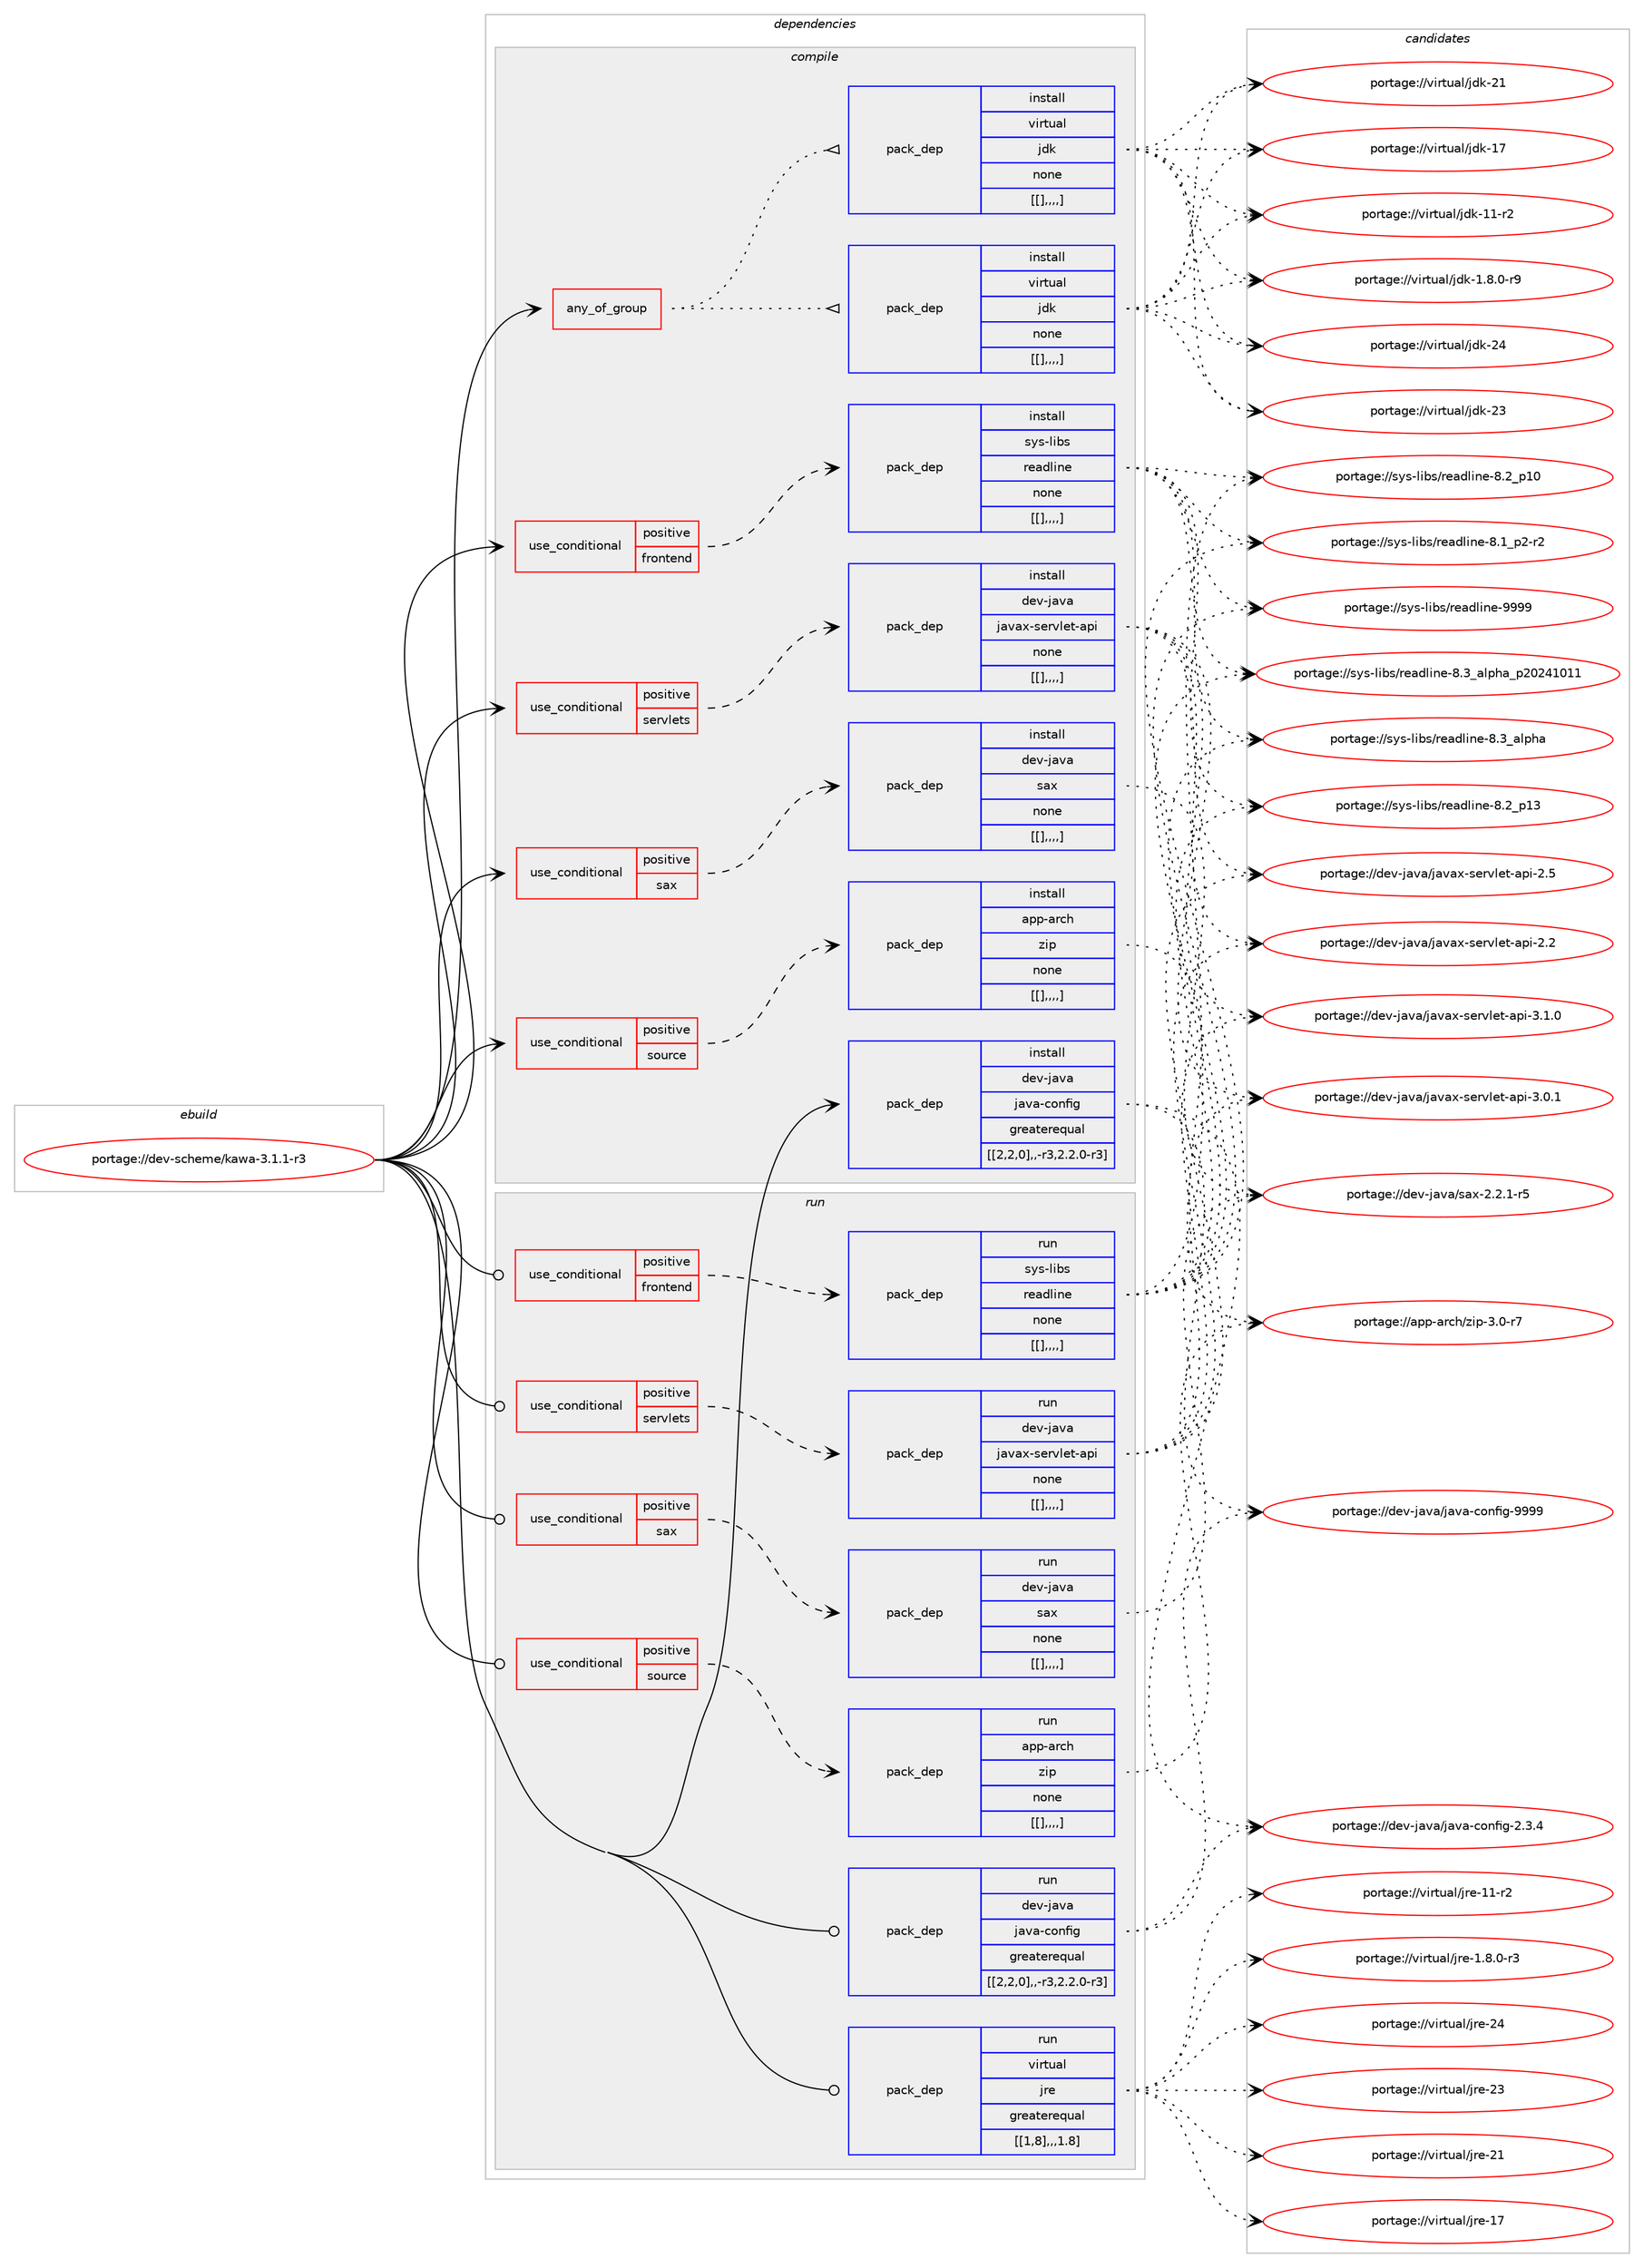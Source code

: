 digraph prolog {

# *************
# Graph options
# *************

newrank=true;
concentrate=true;
compound=true;
graph [rankdir=LR,fontname=Helvetica,fontsize=10,ranksep=1.5];#, ranksep=2.5, nodesep=0.2];
edge  [arrowhead=vee];
node  [fontname=Helvetica,fontsize=10];

# **********
# The ebuild
# **********

subgraph cluster_leftcol {
color=gray;
label=<<i>ebuild</i>>;
id [label="portage://dev-scheme/kawa-3.1.1-r3", color=red, width=4, href="../dev-scheme/kawa-3.1.1-r3.svg"];
}

# ****************
# The dependencies
# ****************

subgraph cluster_midcol {
color=gray;
label=<<i>dependencies</i>>;
subgraph cluster_compile {
fillcolor="#eeeeee";
style=filled;
label=<<i>compile</i>>;
subgraph any1342 {
dependency221006 [label=<<TABLE BORDER="0" CELLBORDER="1" CELLSPACING="0" CELLPADDING="4"><TR><TD CELLPADDING="10">any_of_group</TD></TR></TABLE>>, shape=none, color=red];subgraph pack155723 {
dependency221043 [label=<<TABLE BORDER="0" CELLBORDER="1" CELLSPACING="0" CELLPADDING="4" WIDTH="220"><TR><TD ROWSPAN="6" CELLPADDING="30">pack_dep</TD></TR><TR><TD WIDTH="110">install</TD></TR><TR><TD>virtual</TD></TR><TR><TD>jdk</TD></TR><TR><TD>none</TD></TR><TR><TD>[[],,,,]</TD></TR></TABLE>>, shape=none, color=blue];
}
dependency221006:e -> dependency221043:w [weight=20,style="dotted",arrowhead="oinv"];
subgraph pack155758 {
dependency221060 [label=<<TABLE BORDER="0" CELLBORDER="1" CELLSPACING="0" CELLPADDING="4" WIDTH="220"><TR><TD ROWSPAN="6" CELLPADDING="30">pack_dep</TD></TR><TR><TD WIDTH="110">install</TD></TR><TR><TD>virtual</TD></TR><TR><TD>jdk</TD></TR><TR><TD>none</TD></TR><TR><TD>[[],,,,]</TD></TR></TABLE>>, shape=none, color=blue];
}
dependency221006:e -> dependency221060:w [weight=20,style="dotted",arrowhead="oinv"];
}
id:e -> dependency221006:w [weight=20,style="solid",arrowhead="vee"];
subgraph cond63814 {
dependency221097 [label=<<TABLE BORDER="0" CELLBORDER="1" CELLSPACING="0" CELLPADDING="4"><TR><TD ROWSPAN="3" CELLPADDING="10">use_conditional</TD></TR><TR><TD>positive</TD></TR><TR><TD>frontend</TD></TR></TABLE>>, shape=none, color=red];
subgraph pack155789 {
dependency221105 [label=<<TABLE BORDER="0" CELLBORDER="1" CELLSPACING="0" CELLPADDING="4" WIDTH="220"><TR><TD ROWSPAN="6" CELLPADDING="30">pack_dep</TD></TR><TR><TD WIDTH="110">install</TD></TR><TR><TD>sys-libs</TD></TR><TR><TD>readline</TD></TR><TR><TD>none</TD></TR><TR><TD>[[],,,,]</TD></TR></TABLE>>, shape=none, color=blue];
}
dependency221097:e -> dependency221105:w [weight=20,style="dashed",arrowhead="vee"];
}
id:e -> dependency221097:w [weight=20,style="solid",arrowhead="vee"];
subgraph cond63817 {
dependency221110 [label=<<TABLE BORDER="0" CELLBORDER="1" CELLSPACING="0" CELLPADDING="4"><TR><TD ROWSPAN="3" CELLPADDING="10">use_conditional</TD></TR><TR><TD>positive</TD></TR><TR><TD>sax</TD></TR></TABLE>>, shape=none, color=red];
subgraph pack155800 {
dependency221123 [label=<<TABLE BORDER="0" CELLBORDER="1" CELLSPACING="0" CELLPADDING="4" WIDTH="220"><TR><TD ROWSPAN="6" CELLPADDING="30">pack_dep</TD></TR><TR><TD WIDTH="110">install</TD></TR><TR><TD>dev-java</TD></TR><TR><TD>sax</TD></TR><TR><TD>none</TD></TR><TR><TD>[[],,,,]</TD></TR></TABLE>>, shape=none, color=blue];
}
dependency221110:e -> dependency221123:w [weight=20,style="dashed",arrowhead="vee"];
}
id:e -> dependency221110:w [weight=20,style="solid",arrowhead="vee"];
subgraph cond63823 {
dependency221133 [label=<<TABLE BORDER="0" CELLBORDER="1" CELLSPACING="0" CELLPADDING="4"><TR><TD ROWSPAN="3" CELLPADDING="10">use_conditional</TD></TR><TR><TD>positive</TD></TR><TR><TD>servlets</TD></TR></TABLE>>, shape=none, color=red];
subgraph pack155808 {
dependency221137 [label=<<TABLE BORDER="0" CELLBORDER="1" CELLSPACING="0" CELLPADDING="4" WIDTH="220"><TR><TD ROWSPAN="6" CELLPADDING="30">pack_dep</TD></TR><TR><TD WIDTH="110">install</TD></TR><TR><TD>dev-java</TD></TR><TR><TD>javax-servlet-api</TD></TR><TR><TD>none</TD></TR><TR><TD>[[],,,,]</TD></TR></TABLE>>, shape=none, color=blue];
}
dependency221133:e -> dependency221137:w [weight=20,style="dashed",arrowhead="vee"];
}
id:e -> dependency221133:w [weight=20,style="solid",arrowhead="vee"];
subgraph cond63830 {
dependency221150 [label=<<TABLE BORDER="0" CELLBORDER="1" CELLSPACING="0" CELLPADDING="4"><TR><TD ROWSPAN="3" CELLPADDING="10">use_conditional</TD></TR><TR><TD>positive</TD></TR><TR><TD>source</TD></TR></TABLE>>, shape=none, color=red];
subgraph pack155818 {
dependency221151 [label=<<TABLE BORDER="0" CELLBORDER="1" CELLSPACING="0" CELLPADDING="4" WIDTH="220"><TR><TD ROWSPAN="6" CELLPADDING="30">pack_dep</TD></TR><TR><TD WIDTH="110">install</TD></TR><TR><TD>app-arch</TD></TR><TR><TD>zip</TD></TR><TR><TD>none</TD></TR><TR><TD>[[],,,,]</TD></TR></TABLE>>, shape=none, color=blue];
}
dependency221150:e -> dependency221151:w [weight=20,style="dashed",arrowhead="vee"];
}
id:e -> dependency221150:w [weight=20,style="solid",arrowhead="vee"];
subgraph pack155822 {
dependency221156 [label=<<TABLE BORDER="0" CELLBORDER="1" CELLSPACING="0" CELLPADDING="4" WIDTH="220"><TR><TD ROWSPAN="6" CELLPADDING="30">pack_dep</TD></TR><TR><TD WIDTH="110">install</TD></TR><TR><TD>dev-java</TD></TR><TR><TD>java-config</TD></TR><TR><TD>greaterequal</TD></TR><TR><TD>[[2,2,0],,-r3,2.2.0-r3]</TD></TR></TABLE>>, shape=none, color=blue];
}
id:e -> dependency221156:w [weight=20,style="solid",arrowhead="vee"];
}
subgraph cluster_compileandrun {
fillcolor="#eeeeee";
style=filled;
label=<<i>compile and run</i>>;
}
subgraph cluster_run {
fillcolor="#eeeeee";
style=filled;
label=<<i>run</i>>;
subgraph cond63832 {
dependency221159 [label=<<TABLE BORDER="0" CELLBORDER="1" CELLSPACING="0" CELLPADDING="4"><TR><TD ROWSPAN="3" CELLPADDING="10">use_conditional</TD></TR><TR><TD>positive</TD></TR><TR><TD>frontend</TD></TR></TABLE>>, shape=none, color=red];
subgraph pack155825 {
dependency221162 [label=<<TABLE BORDER="0" CELLBORDER="1" CELLSPACING="0" CELLPADDING="4" WIDTH="220"><TR><TD ROWSPAN="6" CELLPADDING="30">pack_dep</TD></TR><TR><TD WIDTH="110">run</TD></TR><TR><TD>sys-libs</TD></TR><TR><TD>readline</TD></TR><TR><TD>none</TD></TR><TR><TD>[[],,,,]</TD></TR></TABLE>>, shape=none, color=blue];
}
dependency221159:e -> dependency221162:w [weight=20,style="dashed",arrowhead="vee"];
}
id:e -> dependency221159:w [weight=20,style="solid",arrowhead="odot"];
subgraph cond63835 {
dependency221165 [label=<<TABLE BORDER="0" CELLBORDER="1" CELLSPACING="0" CELLPADDING="4"><TR><TD ROWSPAN="3" CELLPADDING="10">use_conditional</TD></TR><TR><TD>positive</TD></TR><TR><TD>sax</TD></TR></TABLE>>, shape=none, color=red];
subgraph pack155828 {
dependency221167 [label=<<TABLE BORDER="0" CELLBORDER="1" CELLSPACING="0" CELLPADDING="4" WIDTH="220"><TR><TD ROWSPAN="6" CELLPADDING="30">pack_dep</TD></TR><TR><TD WIDTH="110">run</TD></TR><TR><TD>dev-java</TD></TR><TR><TD>sax</TD></TR><TR><TD>none</TD></TR><TR><TD>[[],,,,]</TD></TR></TABLE>>, shape=none, color=blue];
}
dependency221165:e -> dependency221167:w [weight=20,style="dashed",arrowhead="vee"];
}
id:e -> dependency221165:w [weight=20,style="solid",arrowhead="odot"];
subgraph cond63837 {
dependency221170 [label=<<TABLE BORDER="0" CELLBORDER="1" CELLSPACING="0" CELLPADDING="4"><TR><TD ROWSPAN="3" CELLPADDING="10">use_conditional</TD></TR><TR><TD>positive</TD></TR><TR><TD>servlets</TD></TR></TABLE>>, shape=none, color=red];
subgraph pack155831 {
dependency221172 [label=<<TABLE BORDER="0" CELLBORDER="1" CELLSPACING="0" CELLPADDING="4" WIDTH="220"><TR><TD ROWSPAN="6" CELLPADDING="30">pack_dep</TD></TR><TR><TD WIDTH="110">run</TD></TR><TR><TD>dev-java</TD></TR><TR><TD>javax-servlet-api</TD></TR><TR><TD>none</TD></TR><TR><TD>[[],,,,]</TD></TR></TABLE>>, shape=none, color=blue];
}
dependency221170:e -> dependency221172:w [weight=20,style="dashed",arrowhead="vee"];
}
id:e -> dependency221170:w [weight=20,style="solid",arrowhead="odot"];
subgraph cond63839 {
dependency221174 [label=<<TABLE BORDER="0" CELLBORDER="1" CELLSPACING="0" CELLPADDING="4"><TR><TD ROWSPAN="3" CELLPADDING="10">use_conditional</TD></TR><TR><TD>positive</TD></TR><TR><TD>source</TD></TR></TABLE>>, shape=none, color=red];
subgraph pack155833 {
dependency221176 [label=<<TABLE BORDER="0" CELLBORDER="1" CELLSPACING="0" CELLPADDING="4" WIDTH="220"><TR><TD ROWSPAN="6" CELLPADDING="30">pack_dep</TD></TR><TR><TD WIDTH="110">run</TD></TR><TR><TD>app-arch</TD></TR><TR><TD>zip</TD></TR><TR><TD>none</TD></TR><TR><TD>[[],,,,]</TD></TR></TABLE>>, shape=none, color=blue];
}
dependency221174:e -> dependency221176:w [weight=20,style="dashed",arrowhead="vee"];
}
id:e -> dependency221174:w [weight=20,style="solid",arrowhead="odot"];
subgraph pack155850 {
dependency221198 [label=<<TABLE BORDER="0" CELLBORDER="1" CELLSPACING="0" CELLPADDING="4" WIDTH="220"><TR><TD ROWSPAN="6" CELLPADDING="30">pack_dep</TD></TR><TR><TD WIDTH="110">run</TD></TR><TR><TD>dev-java</TD></TR><TR><TD>java-config</TD></TR><TR><TD>greaterequal</TD></TR><TR><TD>[[2,2,0],,-r3,2.2.0-r3]</TD></TR></TABLE>>, shape=none, color=blue];
}
id:e -> dependency221198:w [weight=20,style="solid",arrowhead="odot"];
subgraph pack155852 {
dependency221200 [label=<<TABLE BORDER="0" CELLBORDER="1" CELLSPACING="0" CELLPADDING="4" WIDTH="220"><TR><TD ROWSPAN="6" CELLPADDING="30">pack_dep</TD></TR><TR><TD WIDTH="110">run</TD></TR><TR><TD>virtual</TD></TR><TR><TD>jre</TD></TR><TR><TD>greaterequal</TD></TR><TR><TD>[[1,8],,,1.8]</TD></TR></TABLE>>, shape=none, color=blue];
}
id:e -> dependency221200:w [weight=20,style="solid",arrowhead="odot"];
}
}

# **************
# The candidates
# **************

subgraph cluster_choices {
rank=same;
color=gray;
label=<<i>candidates</i>>;

subgraph choice155719 {
color=black;
nodesep=1;
choice1181051141161179710847106100107455052 [label="portage://virtual/jdk-24", color=red, width=4,href="../virtual/jdk-24.svg"];
choice1181051141161179710847106100107455051 [label="portage://virtual/jdk-23", color=red, width=4,href="../virtual/jdk-23.svg"];
choice1181051141161179710847106100107455049 [label="portage://virtual/jdk-21", color=red, width=4,href="../virtual/jdk-21.svg"];
choice1181051141161179710847106100107454955 [label="portage://virtual/jdk-17", color=red, width=4,href="../virtual/jdk-17.svg"];
choice11810511411611797108471061001074549494511450 [label="portage://virtual/jdk-11-r2", color=red, width=4,href="../virtual/jdk-11-r2.svg"];
choice11810511411611797108471061001074549465646484511457 [label="portage://virtual/jdk-1.8.0-r9", color=red, width=4,href="../virtual/jdk-1.8.0-r9.svg"];
dependency221043:e -> choice1181051141161179710847106100107455052:w [style=dotted,weight="100"];
dependency221043:e -> choice1181051141161179710847106100107455051:w [style=dotted,weight="100"];
dependency221043:e -> choice1181051141161179710847106100107455049:w [style=dotted,weight="100"];
dependency221043:e -> choice1181051141161179710847106100107454955:w [style=dotted,weight="100"];
dependency221043:e -> choice11810511411611797108471061001074549494511450:w [style=dotted,weight="100"];
dependency221043:e -> choice11810511411611797108471061001074549465646484511457:w [style=dotted,weight="100"];
}
subgraph choice155734 {
color=black;
nodesep=1;
choice1181051141161179710847106100107455052 [label="portage://virtual/jdk-24", color=red, width=4,href="../virtual/jdk-24.svg"];
choice1181051141161179710847106100107455051 [label="portage://virtual/jdk-23", color=red, width=4,href="../virtual/jdk-23.svg"];
choice1181051141161179710847106100107455049 [label="portage://virtual/jdk-21", color=red, width=4,href="../virtual/jdk-21.svg"];
choice1181051141161179710847106100107454955 [label="portage://virtual/jdk-17", color=red, width=4,href="../virtual/jdk-17.svg"];
choice11810511411611797108471061001074549494511450 [label="portage://virtual/jdk-11-r2", color=red, width=4,href="../virtual/jdk-11-r2.svg"];
choice11810511411611797108471061001074549465646484511457 [label="portage://virtual/jdk-1.8.0-r9", color=red, width=4,href="../virtual/jdk-1.8.0-r9.svg"];
dependency221060:e -> choice1181051141161179710847106100107455052:w [style=dotted,weight="100"];
dependency221060:e -> choice1181051141161179710847106100107455051:w [style=dotted,weight="100"];
dependency221060:e -> choice1181051141161179710847106100107455049:w [style=dotted,weight="100"];
dependency221060:e -> choice1181051141161179710847106100107454955:w [style=dotted,weight="100"];
dependency221060:e -> choice11810511411611797108471061001074549494511450:w [style=dotted,weight="100"];
dependency221060:e -> choice11810511411611797108471061001074549465646484511457:w [style=dotted,weight="100"];
}
subgraph choice155765 {
color=black;
nodesep=1;
choice115121115451081059811547114101971001081051101014557575757 [label="portage://sys-libs/readline-9999", color=red, width=4,href="../sys-libs/readline-9999.svg"];
choice1151211154510810598115471141019710010810511010145564651959710811210497951125048505249484949 [label="portage://sys-libs/readline-8.3_alpha_p20241011", color=red, width=4,href="../sys-libs/readline-8.3_alpha_p20241011.svg"];
choice1151211154510810598115471141019710010810511010145564651959710811210497 [label="portage://sys-libs/readline-8.3_alpha", color=red, width=4,href="../sys-libs/readline-8.3_alpha.svg"];
choice1151211154510810598115471141019710010810511010145564650951124951 [label="portage://sys-libs/readline-8.2_p13", color=red, width=4,href="../sys-libs/readline-8.2_p13.svg"];
choice1151211154510810598115471141019710010810511010145564650951124948 [label="portage://sys-libs/readline-8.2_p10", color=red, width=4,href="../sys-libs/readline-8.2_p10.svg"];
choice115121115451081059811547114101971001081051101014556464995112504511450 [label="portage://sys-libs/readline-8.1_p2-r2", color=red, width=4,href="../sys-libs/readline-8.1_p2-r2.svg"];
dependency221105:e -> choice115121115451081059811547114101971001081051101014557575757:w [style=dotted,weight="100"];
dependency221105:e -> choice1151211154510810598115471141019710010810511010145564651959710811210497951125048505249484949:w [style=dotted,weight="100"];
dependency221105:e -> choice1151211154510810598115471141019710010810511010145564651959710811210497:w [style=dotted,weight="100"];
dependency221105:e -> choice1151211154510810598115471141019710010810511010145564650951124951:w [style=dotted,weight="100"];
dependency221105:e -> choice1151211154510810598115471141019710010810511010145564650951124948:w [style=dotted,weight="100"];
dependency221105:e -> choice115121115451081059811547114101971001081051101014556464995112504511450:w [style=dotted,weight="100"];
}
subgraph choice155766 {
color=black;
nodesep=1;
choice10010111845106971189747115971204550465046494511453 [label="portage://dev-java/sax-2.2.1-r5", color=red, width=4,href="../dev-java/sax-2.2.1-r5.svg"];
dependency221123:e -> choice10010111845106971189747115971204550465046494511453:w [style=dotted,weight="100"];
}
subgraph choice155767 {
color=black;
nodesep=1;
choice100101118451069711897471069711897120451151011141181081011164597112105455146494648 [label="portage://dev-java/javax-servlet-api-3.1.0", color=red, width=4,href="../dev-java/javax-servlet-api-3.1.0.svg"];
choice100101118451069711897471069711897120451151011141181081011164597112105455146484649 [label="portage://dev-java/javax-servlet-api-3.0.1", color=red, width=4,href="../dev-java/javax-servlet-api-3.0.1.svg"];
choice10010111845106971189747106971189712045115101114118108101116459711210545504653 [label="portage://dev-java/javax-servlet-api-2.5", color=red, width=4,href="../dev-java/javax-servlet-api-2.5.svg"];
choice10010111845106971189747106971189712045115101114118108101116459711210545504650 [label="portage://dev-java/javax-servlet-api-2.2", color=red, width=4,href="../dev-java/javax-servlet-api-2.2.svg"];
dependency221137:e -> choice100101118451069711897471069711897120451151011141181081011164597112105455146494648:w [style=dotted,weight="100"];
dependency221137:e -> choice100101118451069711897471069711897120451151011141181081011164597112105455146484649:w [style=dotted,weight="100"];
dependency221137:e -> choice10010111845106971189747106971189712045115101114118108101116459711210545504653:w [style=dotted,weight="100"];
dependency221137:e -> choice10010111845106971189747106971189712045115101114118108101116459711210545504650:w [style=dotted,weight="100"];
}
subgraph choice155769 {
color=black;
nodesep=1;
choice9711211245971149910447122105112455146484511455 [label="portage://app-arch/zip-3.0-r7", color=red, width=4,href="../app-arch/zip-3.0-r7.svg"];
dependency221151:e -> choice9711211245971149910447122105112455146484511455:w [style=dotted,weight="100"];
}
subgraph choice155772 {
color=black;
nodesep=1;
choice10010111845106971189747106971189745991111101021051034557575757 [label="portage://dev-java/java-config-9999", color=red, width=4,href="../dev-java/java-config-9999.svg"];
choice1001011184510697118974710697118974599111110102105103455046514652 [label="portage://dev-java/java-config-2.3.4", color=red, width=4,href="../dev-java/java-config-2.3.4.svg"];
dependency221156:e -> choice10010111845106971189747106971189745991111101021051034557575757:w [style=dotted,weight="100"];
dependency221156:e -> choice1001011184510697118974710697118974599111110102105103455046514652:w [style=dotted,weight="100"];
}
subgraph choice155775 {
color=black;
nodesep=1;
choice115121115451081059811547114101971001081051101014557575757 [label="portage://sys-libs/readline-9999", color=red, width=4,href="../sys-libs/readline-9999.svg"];
choice1151211154510810598115471141019710010810511010145564651959710811210497951125048505249484949 [label="portage://sys-libs/readline-8.3_alpha_p20241011", color=red, width=4,href="../sys-libs/readline-8.3_alpha_p20241011.svg"];
choice1151211154510810598115471141019710010810511010145564651959710811210497 [label="portage://sys-libs/readline-8.3_alpha", color=red, width=4,href="../sys-libs/readline-8.3_alpha.svg"];
choice1151211154510810598115471141019710010810511010145564650951124951 [label="portage://sys-libs/readline-8.2_p13", color=red, width=4,href="../sys-libs/readline-8.2_p13.svg"];
choice1151211154510810598115471141019710010810511010145564650951124948 [label="portage://sys-libs/readline-8.2_p10", color=red, width=4,href="../sys-libs/readline-8.2_p10.svg"];
choice115121115451081059811547114101971001081051101014556464995112504511450 [label="portage://sys-libs/readline-8.1_p2-r2", color=red, width=4,href="../sys-libs/readline-8.1_p2-r2.svg"];
dependency221162:e -> choice115121115451081059811547114101971001081051101014557575757:w [style=dotted,weight="100"];
dependency221162:e -> choice1151211154510810598115471141019710010810511010145564651959710811210497951125048505249484949:w [style=dotted,weight="100"];
dependency221162:e -> choice1151211154510810598115471141019710010810511010145564651959710811210497:w [style=dotted,weight="100"];
dependency221162:e -> choice1151211154510810598115471141019710010810511010145564650951124951:w [style=dotted,weight="100"];
dependency221162:e -> choice1151211154510810598115471141019710010810511010145564650951124948:w [style=dotted,weight="100"];
dependency221162:e -> choice115121115451081059811547114101971001081051101014556464995112504511450:w [style=dotted,weight="100"];
}
subgraph choice155782 {
color=black;
nodesep=1;
choice10010111845106971189747115971204550465046494511453 [label="portage://dev-java/sax-2.2.1-r5", color=red, width=4,href="../dev-java/sax-2.2.1-r5.svg"];
dependency221167:e -> choice10010111845106971189747115971204550465046494511453:w [style=dotted,weight="100"];
}
subgraph choice155783 {
color=black;
nodesep=1;
choice100101118451069711897471069711897120451151011141181081011164597112105455146494648 [label="portage://dev-java/javax-servlet-api-3.1.0", color=red, width=4,href="../dev-java/javax-servlet-api-3.1.0.svg"];
choice100101118451069711897471069711897120451151011141181081011164597112105455146484649 [label="portage://dev-java/javax-servlet-api-3.0.1", color=red, width=4,href="../dev-java/javax-servlet-api-3.0.1.svg"];
choice10010111845106971189747106971189712045115101114118108101116459711210545504653 [label="portage://dev-java/javax-servlet-api-2.5", color=red, width=4,href="../dev-java/javax-servlet-api-2.5.svg"];
choice10010111845106971189747106971189712045115101114118108101116459711210545504650 [label="portage://dev-java/javax-servlet-api-2.2", color=red, width=4,href="../dev-java/javax-servlet-api-2.2.svg"];
dependency221172:e -> choice100101118451069711897471069711897120451151011141181081011164597112105455146494648:w [style=dotted,weight="100"];
dependency221172:e -> choice100101118451069711897471069711897120451151011141181081011164597112105455146484649:w [style=dotted,weight="100"];
dependency221172:e -> choice10010111845106971189747106971189712045115101114118108101116459711210545504653:w [style=dotted,weight="100"];
dependency221172:e -> choice10010111845106971189747106971189712045115101114118108101116459711210545504650:w [style=dotted,weight="100"];
}
subgraph choice155789 {
color=black;
nodesep=1;
choice9711211245971149910447122105112455146484511455 [label="portage://app-arch/zip-3.0-r7", color=red, width=4,href="../app-arch/zip-3.0-r7.svg"];
dependency221176:e -> choice9711211245971149910447122105112455146484511455:w [style=dotted,weight="100"];
}
subgraph choice155791 {
color=black;
nodesep=1;
choice10010111845106971189747106971189745991111101021051034557575757 [label="portage://dev-java/java-config-9999", color=red, width=4,href="../dev-java/java-config-9999.svg"];
choice1001011184510697118974710697118974599111110102105103455046514652 [label="portage://dev-java/java-config-2.3.4", color=red, width=4,href="../dev-java/java-config-2.3.4.svg"];
dependency221198:e -> choice10010111845106971189747106971189745991111101021051034557575757:w [style=dotted,weight="100"];
dependency221198:e -> choice1001011184510697118974710697118974599111110102105103455046514652:w [style=dotted,weight="100"];
}
subgraph choice155797 {
color=black;
nodesep=1;
choice1181051141161179710847106114101455052 [label="portage://virtual/jre-24", color=red, width=4,href="../virtual/jre-24.svg"];
choice1181051141161179710847106114101455051 [label="portage://virtual/jre-23", color=red, width=4,href="../virtual/jre-23.svg"];
choice1181051141161179710847106114101455049 [label="portage://virtual/jre-21", color=red, width=4,href="../virtual/jre-21.svg"];
choice1181051141161179710847106114101454955 [label="portage://virtual/jre-17", color=red, width=4,href="../virtual/jre-17.svg"];
choice11810511411611797108471061141014549494511450 [label="portage://virtual/jre-11-r2", color=red, width=4,href="../virtual/jre-11-r2.svg"];
choice11810511411611797108471061141014549465646484511451 [label="portage://virtual/jre-1.8.0-r3", color=red, width=4,href="../virtual/jre-1.8.0-r3.svg"];
dependency221200:e -> choice1181051141161179710847106114101455052:w [style=dotted,weight="100"];
dependency221200:e -> choice1181051141161179710847106114101455051:w [style=dotted,weight="100"];
dependency221200:e -> choice1181051141161179710847106114101455049:w [style=dotted,weight="100"];
dependency221200:e -> choice1181051141161179710847106114101454955:w [style=dotted,weight="100"];
dependency221200:e -> choice11810511411611797108471061141014549494511450:w [style=dotted,weight="100"];
dependency221200:e -> choice11810511411611797108471061141014549465646484511451:w [style=dotted,weight="100"];
}
}

}
